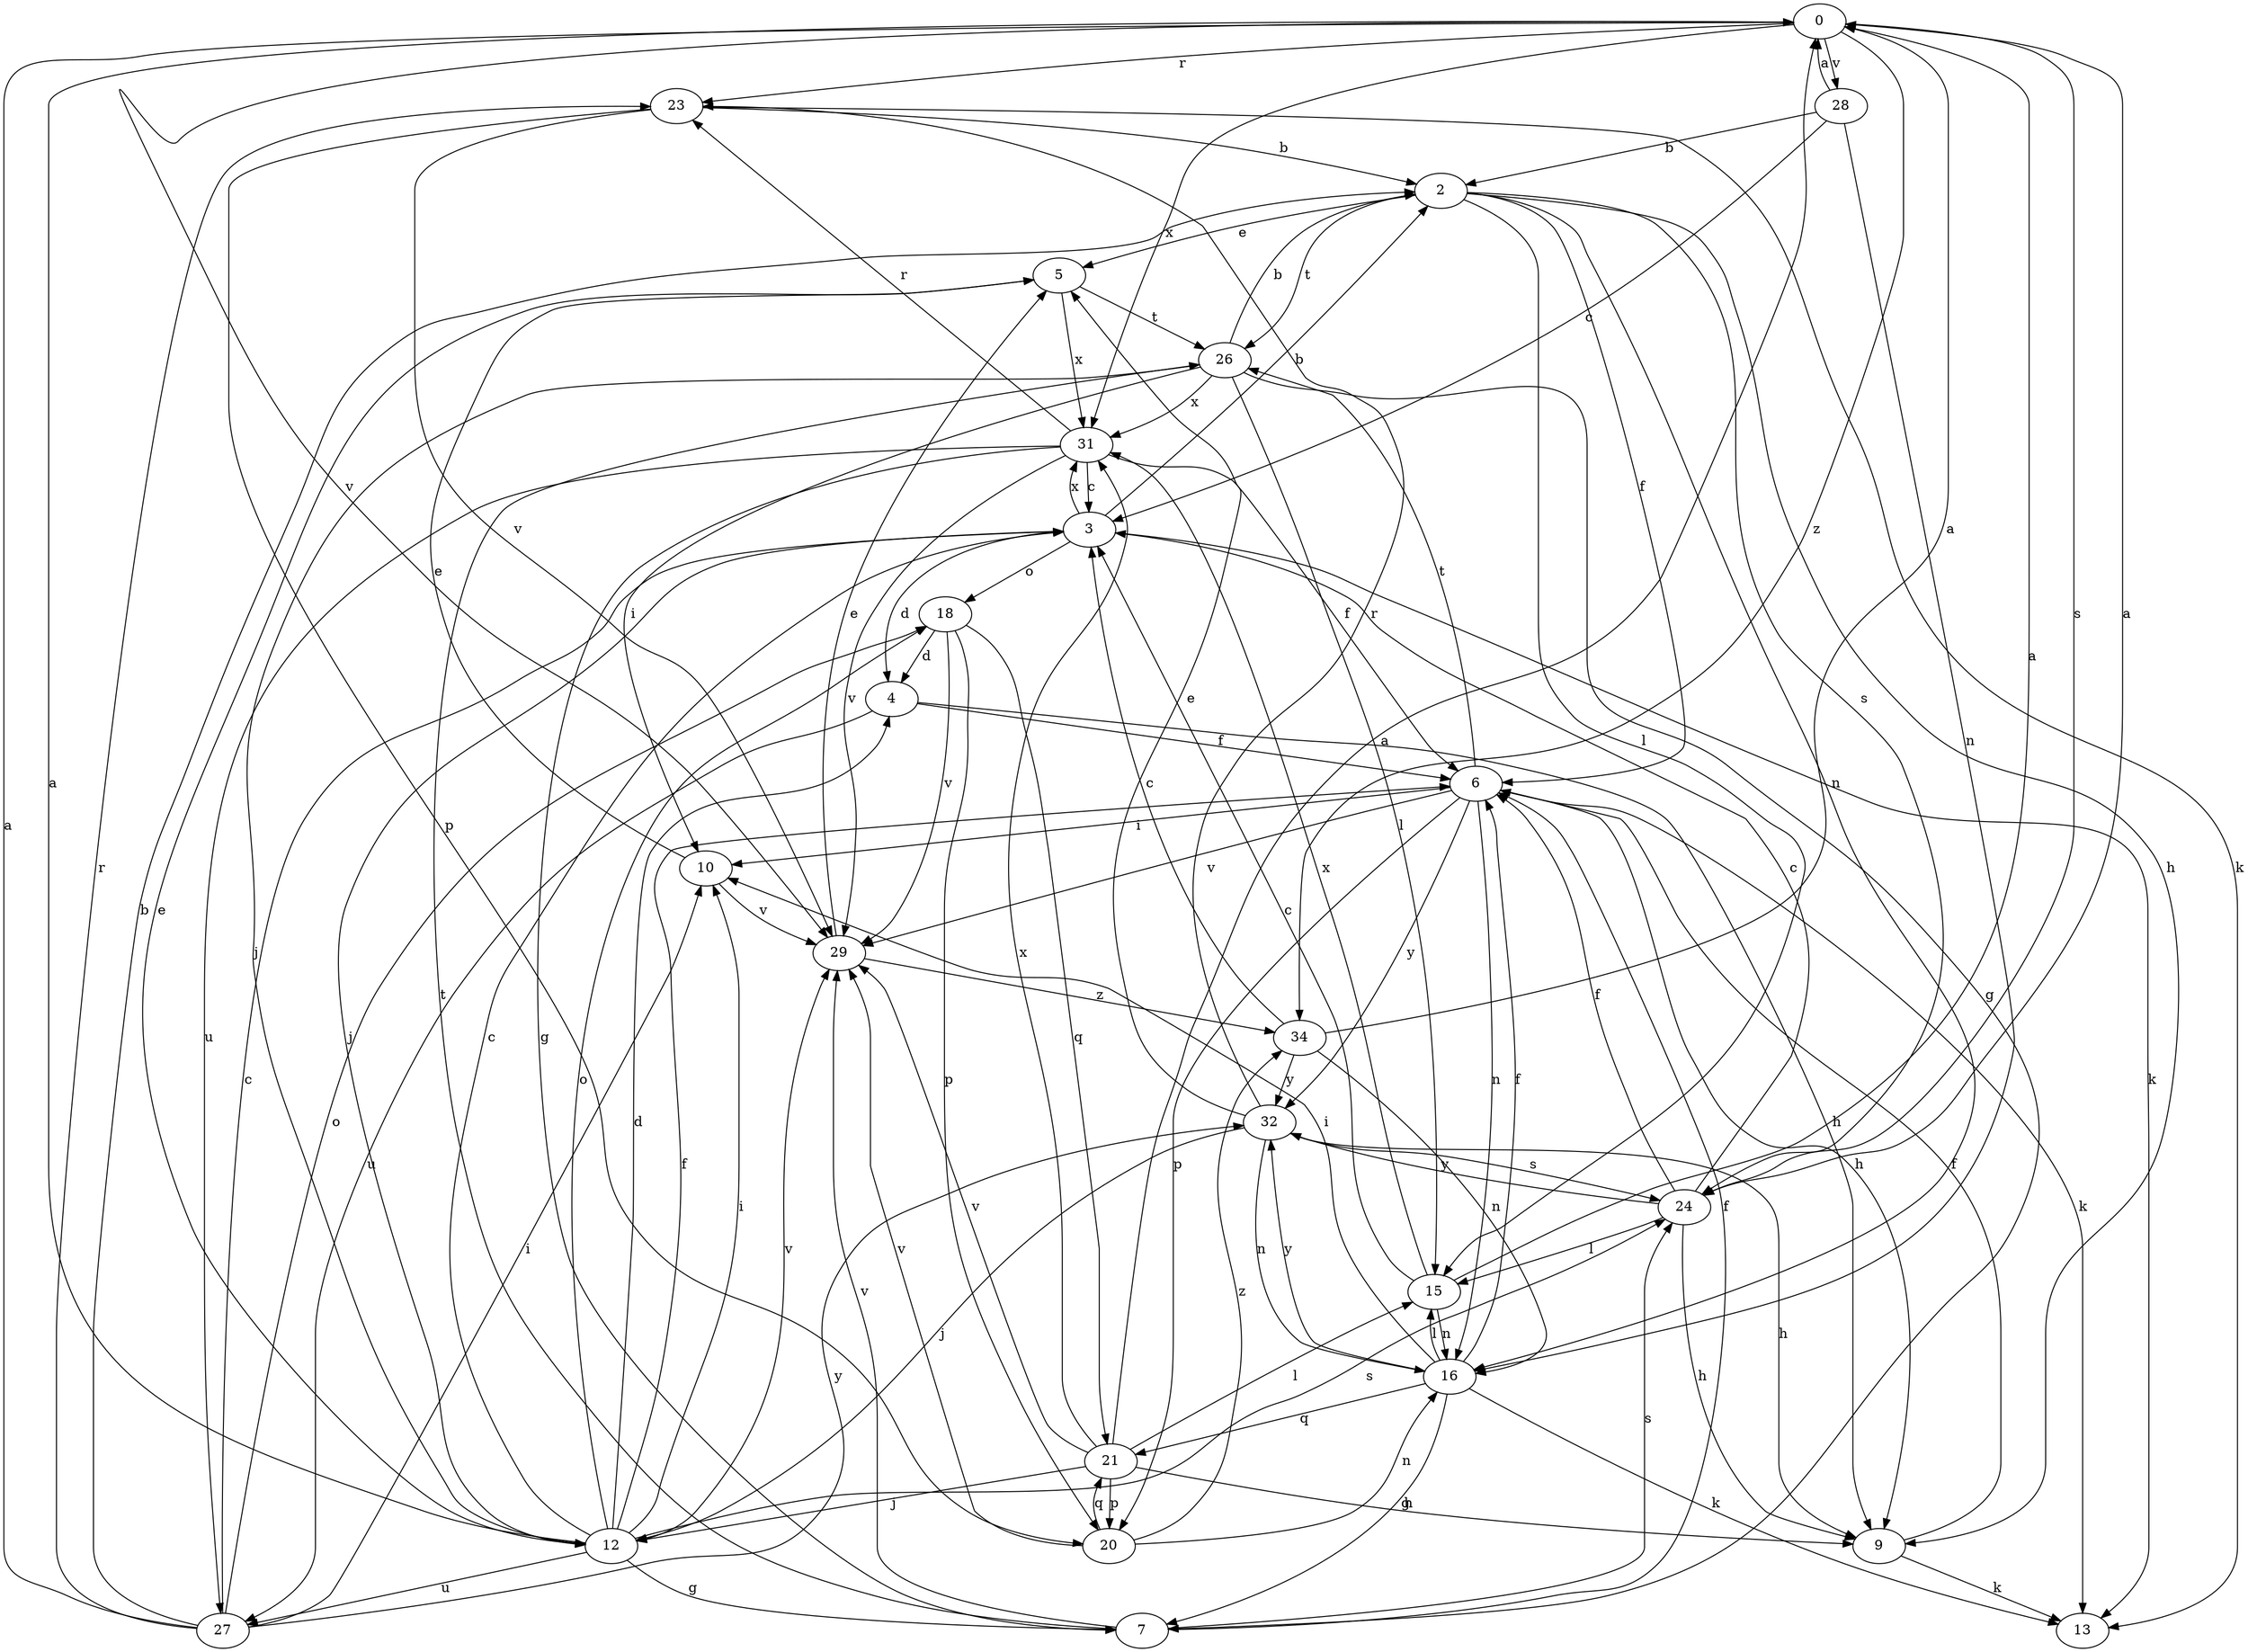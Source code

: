 strict digraph  {
0;
2;
3;
4;
5;
6;
7;
9;
10;
12;
13;
15;
16;
18;
20;
21;
23;
24;
26;
27;
28;
29;
31;
32;
34;
0 -> 23  [label=r];
0 -> 24  [label=s];
0 -> 28  [label=v];
0 -> 29  [label=v];
0 -> 31  [label=x];
0 -> 34  [label=z];
2 -> 5  [label=e];
2 -> 6  [label=f];
2 -> 9  [label=h];
2 -> 15  [label=l];
2 -> 16  [label=n];
2 -> 24  [label=s];
2 -> 26  [label=t];
3 -> 2  [label=b];
3 -> 4  [label=d];
3 -> 12  [label=j];
3 -> 13  [label=k];
3 -> 18  [label=o];
3 -> 31  [label=x];
4 -> 6  [label=f];
4 -> 9  [label=h];
4 -> 27  [label=u];
5 -> 26  [label=t];
5 -> 31  [label=x];
6 -> 9  [label=h];
6 -> 10  [label=i];
6 -> 13  [label=k];
6 -> 16  [label=n];
6 -> 20  [label=p];
6 -> 26  [label=t];
6 -> 29  [label=v];
6 -> 32  [label=y];
7 -> 6  [label=f];
7 -> 24  [label=s];
7 -> 26  [label=t];
7 -> 29  [label=v];
9 -> 6  [label=f];
9 -> 13  [label=k];
10 -> 5  [label=e];
10 -> 29  [label=v];
12 -> 0  [label=a];
12 -> 3  [label=c];
12 -> 4  [label=d];
12 -> 5  [label=e];
12 -> 6  [label=f];
12 -> 7  [label=g];
12 -> 10  [label=i];
12 -> 18  [label=o];
12 -> 24  [label=s];
12 -> 27  [label=u];
12 -> 29  [label=v];
15 -> 0  [label=a];
15 -> 3  [label=c];
15 -> 16  [label=n];
15 -> 31  [label=x];
16 -> 6  [label=f];
16 -> 7  [label=g];
16 -> 10  [label=i];
16 -> 13  [label=k];
16 -> 15  [label=l];
16 -> 21  [label=q];
16 -> 32  [label=y];
18 -> 4  [label=d];
18 -> 20  [label=p];
18 -> 21  [label=q];
18 -> 29  [label=v];
20 -> 16  [label=n];
20 -> 21  [label=q];
20 -> 29  [label=v];
20 -> 34  [label=z];
21 -> 0  [label=a];
21 -> 9  [label=h];
21 -> 12  [label=j];
21 -> 15  [label=l];
21 -> 20  [label=p];
21 -> 29  [label=v];
21 -> 31  [label=x];
23 -> 2  [label=b];
23 -> 13  [label=k];
23 -> 20  [label=p];
23 -> 29  [label=v];
24 -> 0  [label=a];
24 -> 3  [label=c];
24 -> 6  [label=f];
24 -> 9  [label=h];
24 -> 15  [label=l];
24 -> 32  [label=y];
26 -> 2  [label=b];
26 -> 7  [label=g];
26 -> 10  [label=i];
26 -> 12  [label=j];
26 -> 15  [label=l];
26 -> 31  [label=x];
27 -> 0  [label=a];
27 -> 2  [label=b];
27 -> 3  [label=c];
27 -> 10  [label=i];
27 -> 18  [label=o];
27 -> 23  [label=r];
27 -> 32  [label=y];
28 -> 0  [label=a];
28 -> 2  [label=b];
28 -> 3  [label=c];
28 -> 16  [label=n];
29 -> 5  [label=e];
29 -> 34  [label=z];
31 -> 3  [label=c];
31 -> 6  [label=f];
31 -> 7  [label=g];
31 -> 23  [label=r];
31 -> 27  [label=u];
31 -> 29  [label=v];
32 -> 5  [label=e];
32 -> 9  [label=h];
32 -> 12  [label=j];
32 -> 16  [label=n];
32 -> 23  [label=r];
32 -> 24  [label=s];
34 -> 0  [label=a];
34 -> 3  [label=c];
34 -> 16  [label=n];
34 -> 32  [label=y];
}
